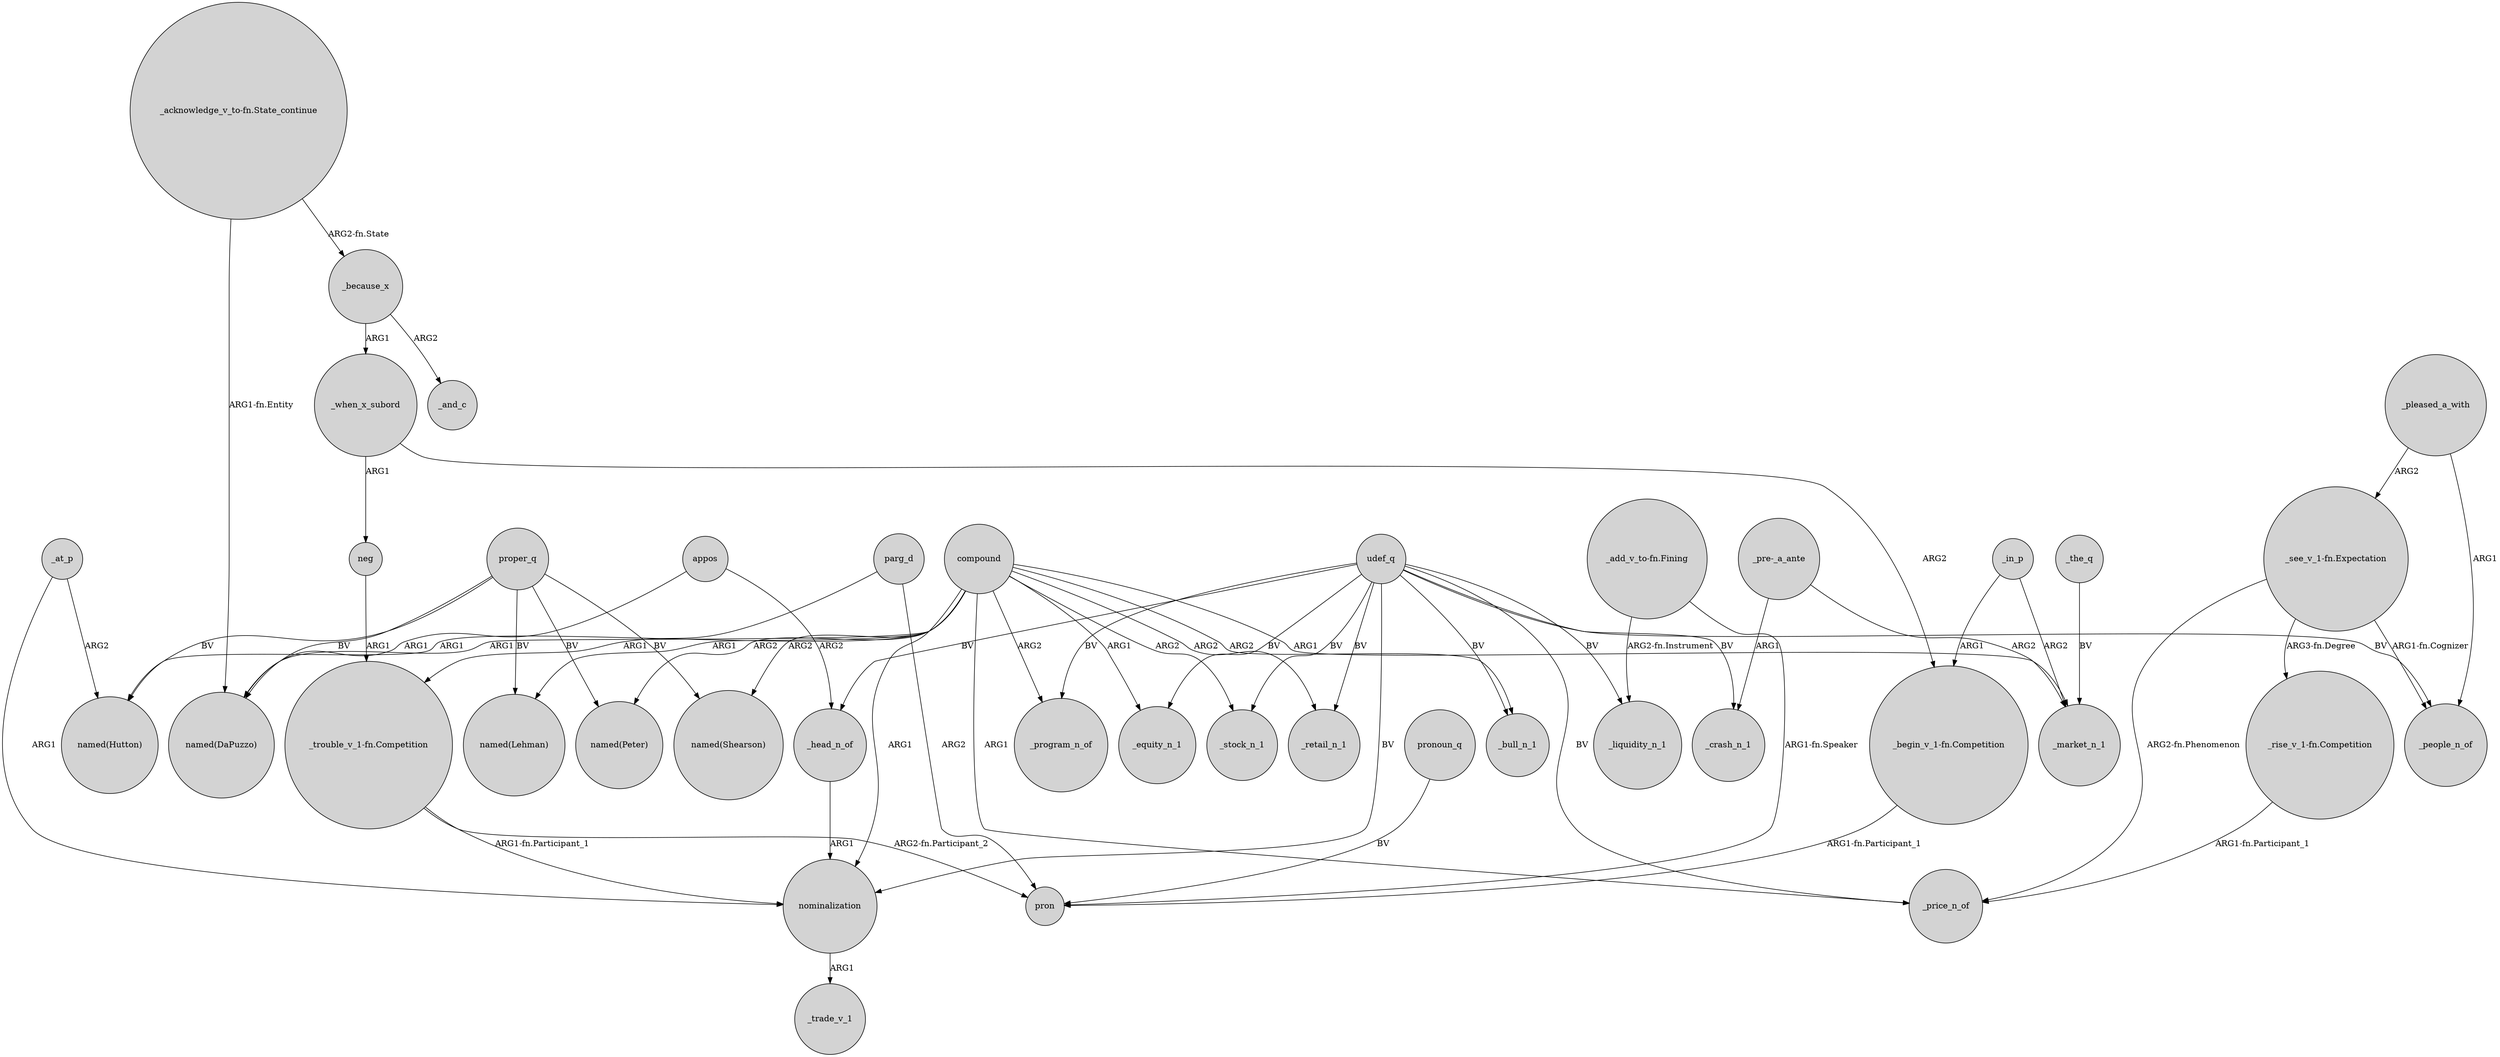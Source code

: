digraph {
	node [shape=circle style=filled]
	_head_n_of -> nominalization [label=ARG1]
	udef_q -> _people_n_of [label=BV]
	compound -> "named(Hutton)" [label=ARG1]
	"_begin_v_1-fn.Competition" -> pron [label="ARG1-fn.Participant_1"]
	"_add_v_to-fn.Fining" -> _liquidity_n_1 [label="ARG2-fn.Instrument"]
	"_see_v_1-fn.Expectation" -> _price_n_of [label="ARG2-fn.Phenomenon"]
	compound -> "named(Shearson)" [label=ARG2]
	_in_p -> "_begin_v_1-fn.Competition" [label=ARG1]
	proper_q -> "named(Peter)" [label=BV]
	appos -> "named(DaPuzzo)" [label=ARG1]
	udef_q -> _price_n_of [label=BV]
	"_see_v_1-fn.Expectation" -> _people_n_of [label="ARG1-fn.Cognizer"]
	"_acknowledge_v_to-fn.State_continue" -> _because_x [label="ARG2-fn.State"]
	_pleased_a_with -> "_see_v_1-fn.Expectation" [label=ARG2]
	parg_d -> pron [label=ARG2]
	udef_q -> _equity_n_1 [label=BV]
	udef_q -> nominalization [label=BV]
	udef_q -> _crash_n_1 [label=BV]
	compound -> _equity_n_1 [label=ARG1]
	compound -> "named(DaPuzzo)" [label=ARG1]
	_at_p -> "named(Hutton)" [label=ARG2]
	proper_q -> "named(Hutton)" [label=BV]
	_when_x_subord -> "_begin_v_1-fn.Competition" [label=ARG2]
	"_see_v_1-fn.Expectation" -> "_rise_v_1-fn.Competition" [label="ARG3-fn.Degree"]
	_when_x_subord -> neg [label=ARG1]
	proper_q -> "named(Shearson)" [label=BV]
	udef_q -> _head_n_of [label=BV]
	"_trouble_v_1-fn.Competition" -> nominalization [label="ARG1-fn.Participant_1"]
	compound -> _retail_n_1 [label=ARG2]
	udef_q -> _program_n_of [label=BV]
	_the_q -> _market_n_1 [label=BV]
	_because_x -> _and_c [label=ARG2]
	udef_q -> _bull_n_1 [label=BV]
	compound -> _program_n_of [label=ARG2]
	pronoun_q -> pron [label=BV]
	compound -> "named(Lehman)" [label=ARG1]
	udef_q -> _retail_n_1 [label=BV]
	udef_q -> _stock_n_1 [label=BV]
	udef_q -> _liquidity_n_1 [label=BV]
	compound -> "named(Peter)" [label=ARG2]
	_in_p -> _market_n_1 [label=ARG2]
	_at_p -> nominalization [label=ARG1]
	compound -> nominalization [label=ARG1]
	_pleased_a_with -> _people_n_of [label=ARG1]
	parg_d -> "_trouble_v_1-fn.Competition" [label=ARG1]
	"_pre-_a_ante" -> _crash_n_1 [label=ARG1]
	compound -> _stock_n_1 [label=ARG2]
	"_pre-_a_ante" -> _market_n_1 [label=ARG2]
	"_add_v_to-fn.Fining" -> pron [label="ARG1-fn.Speaker"]
	compound -> _bull_n_1 [label=ARG2]
	neg -> "_trouble_v_1-fn.Competition" [label=ARG1]
	"_rise_v_1-fn.Competition" -> _price_n_of [label="ARG1-fn.Participant_1"]
	proper_q -> "named(Lehman)" [label=BV]
	_because_x -> _when_x_subord [label=ARG1]
	"_acknowledge_v_to-fn.State_continue" -> "named(DaPuzzo)" [label="ARG1-fn.Entity"]
	compound -> _market_n_1 [label=ARG1]
	compound -> _price_n_of [label=ARG1]
	appos -> _head_n_of [label=ARG2]
	"_trouble_v_1-fn.Competition" -> pron [label="ARG2-fn.Participant_2"]
	nominalization -> _trade_v_1 [label=ARG1]
	proper_q -> "named(DaPuzzo)" [label=BV]
}
